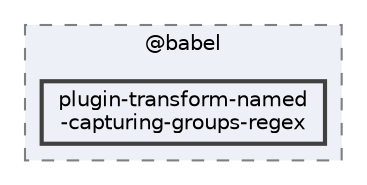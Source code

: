 digraph "pkiclassroomrescheduler/src/main/frontend/node_modules/@babel/plugin-transform-named-capturing-groups-regex"
{
 // LATEX_PDF_SIZE
  bgcolor="transparent";
  edge [fontname=Helvetica,fontsize=10,labelfontname=Helvetica,labelfontsize=10];
  node [fontname=Helvetica,fontsize=10,shape=box,height=0.2,width=0.4];
  compound=true
  subgraph clusterdir_bc8070c8b402176472541bb6f0cba6df {
    graph [ bgcolor="#edf0f7", pencolor="grey50", label="@babel", fontname=Helvetica,fontsize=10 style="filled,dashed", URL="dir_bc8070c8b402176472541bb6f0cba6df.html",tooltip=""]
  dir_00b94bac6045b8dcde80432191e7d1e8 [label="plugin-transform-named\l-capturing-groups-regex", fillcolor="#edf0f7", color="grey25", style="filled,bold", URL="dir_00b94bac6045b8dcde80432191e7d1e8.html",tooltip=""];
  }
}

